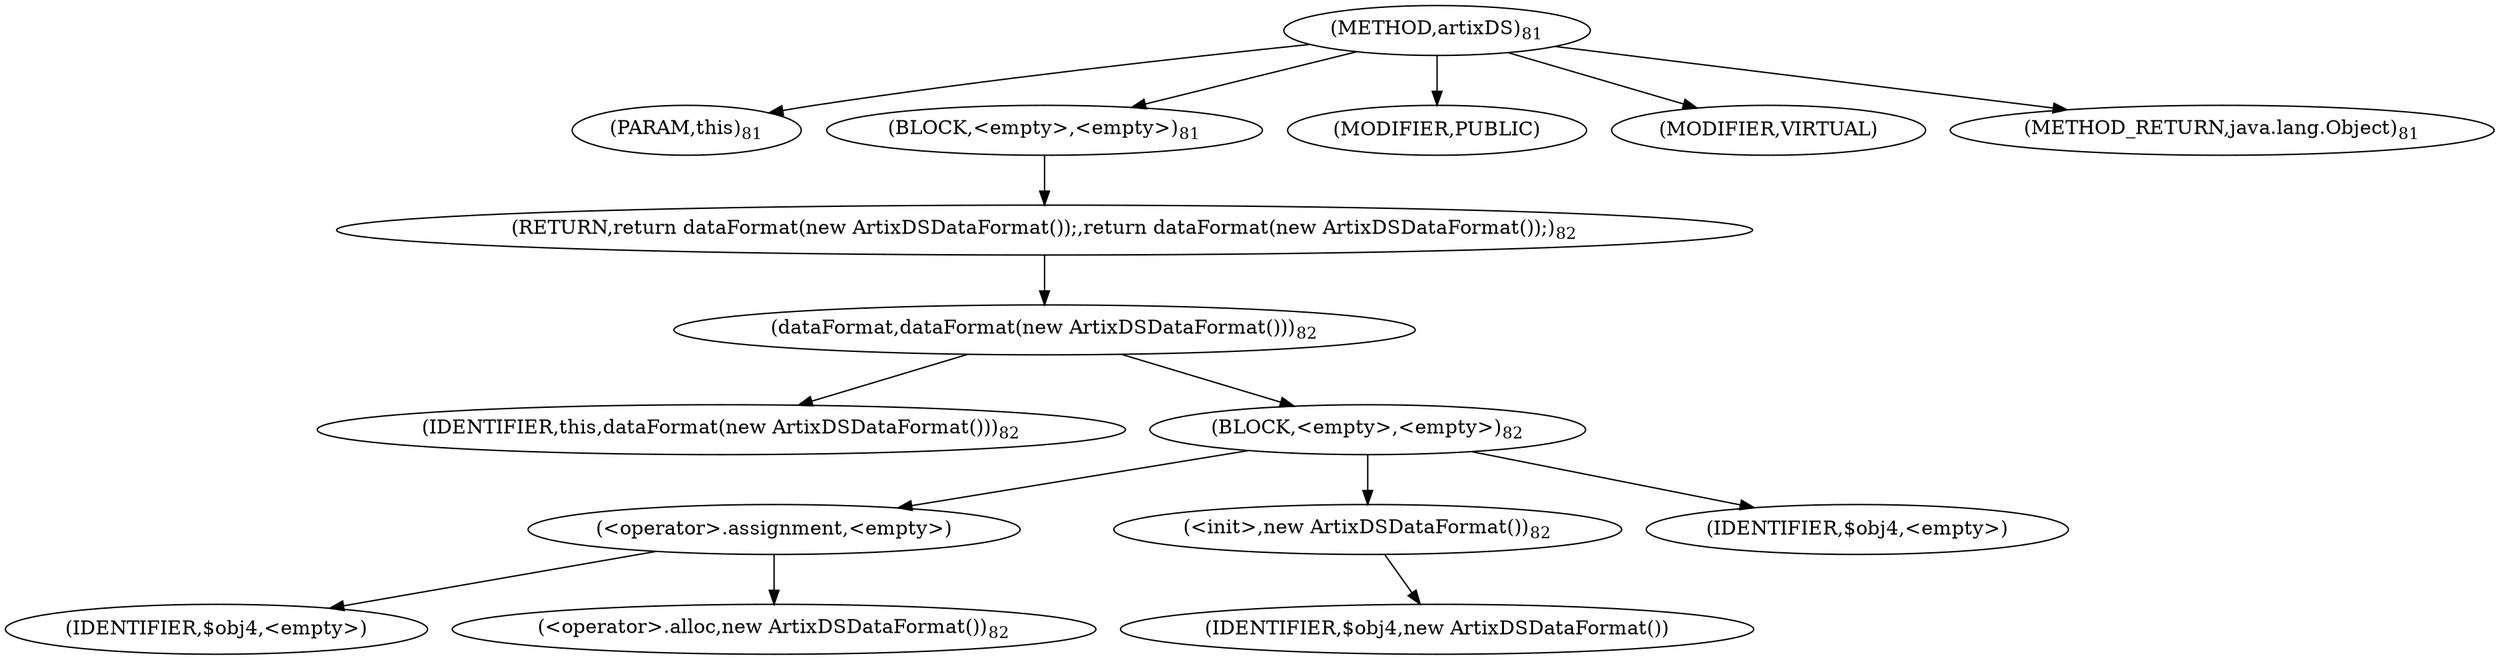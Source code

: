 digraph "artixDS" {  
"144" [label = <(METHOD,artixDS)<SUB>81</SUB>> ]
"29" [label = <(PARAM,this)<SUB>81</SUB>> ]
"145" [label = <(BLOCK,&lt;empty&gt;,&lt;empty&gt;)<SUB>81</SUB>> ]
"146" [label = <(RETURN,return dataFormat(new ArtixDSDataFormat());,return dataFormat(new ArtixDSDataFormat());)<SUB>82</SUB>> ]
"147" [label = <(dataFormat,dataFormat(new ArtixDSDataFormat()))<SUB>82</SUB>> ]
"28" [label = <(IDENTIFIER,this,dataFormat(new ArtixDSDataFormat()))<SUB>82</SUB>> ]
"148" [label = <(BLOCK,&lt;empty&gt;,&lt;empty&gt;)<SUB>82</SUB>> ]
"149" [label = <(&lt;operator&gt;.assignment,&lt;empty&gt;)> ]
"150" [label = <(IDENTIFIER,$obj4,&lt;empty&gt;)> ]
"151" [label = <(&lt;operator&gt;.alloc,new ArtixDSDataFormat())<SUB>82</SUB>> ]
"152" [label = <(&lt;init&gt;,new ArtixDSDataFormat())<SUB>82</SUB>> ]
"153" [label = <(IDENTIFIER,$obj4,new ArtixDSDataFormat())> ]
"154" [label = <(IDENTIFIER,$obj4,&lt;empty&gt;)> ]
"155" [label = <(MODIFIER,PUBLIC)> ]
"156" [label = <(MODIFIER,VIRTUAL)> ]
"157" [label = <(METHOD_RETURN,java.lang.Object)<SUB>81</SUB>> ]
  "144" -> "29" 
  "144" -> "145" 
  "144" -> "155" 
  "144" -> "156" 
  "144" -> "157" 
  "145" -> "146" 
  "146" -> "147" 
  "147" -> "28" 
  "147" -> "148" 
  "148" -> "149" 
  "148" -> "152" 
  "148" -> "154" 
  "149" -> "150" 
  "149" -> "151" 
  "152" -> "153" 
}
